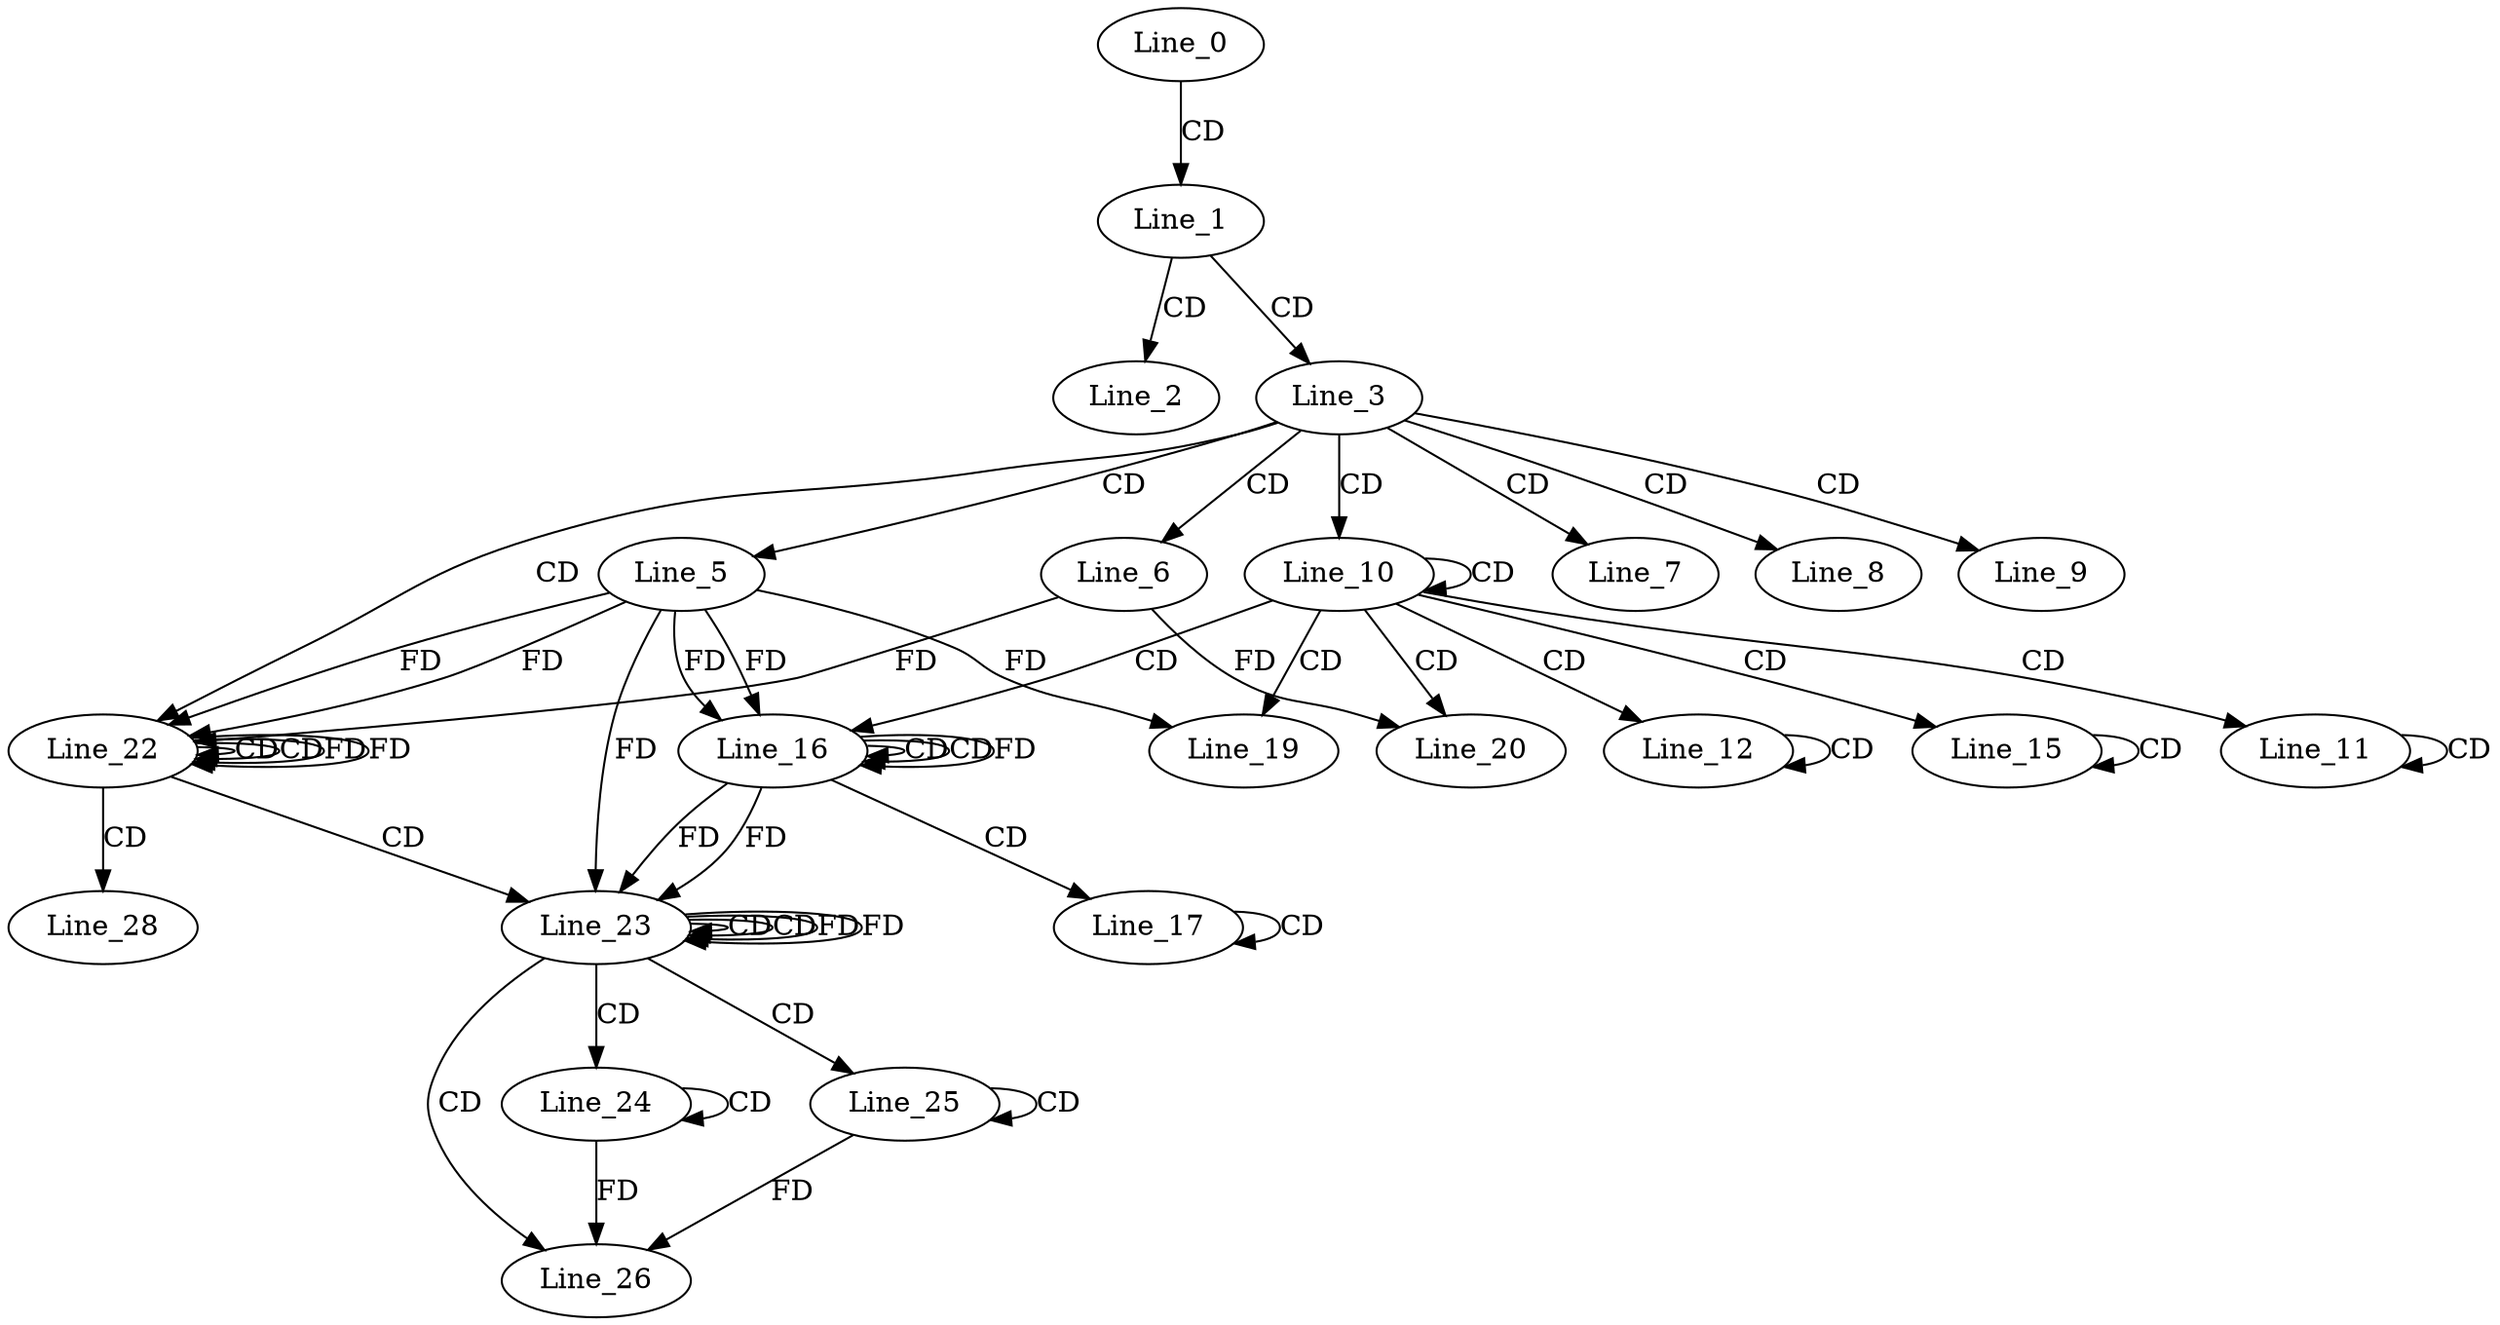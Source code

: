 digraph G {
  Line_0;
  Line_1;
  Line_2;
  Line_3;
  Line_5;
  Line_6;
  Line_7;
  Line_8;
  Line_9;
  Line_10;
  Line_11;
  Line_11;
  Line_12;
  Line_12;
  Line_15;
  Line_15;
  Line_16;
  Line_16;
  Line_16;
  Line_17;
  Line_17;
  Line_19;
  Line_20;
  Line_22;
  Line_22;
  Line_22;
  Line_23;
  Line_23;
  Line_23;
  Line_24;
  Line_24;
  Line_25;
  Line_25;
  Line_26;
  Line_28;
  Line_0 -> Line_1 [ label="CD" ];
  Line_1 -> Line_2 [ label="CD" ];
  Line_1 -> Line_3 [ label="CD" ];
  Line_3 -> Line_5 [ label="CD" ];
  Line_3 -> Line_6 [ label="CD" ];
  Line_3 -> Line_7 [ label="CD" ];
  Line_3 -> Line_8 [ label="CD" ];
  Line_3 -> Line_9 [ label="CD" ];
  Line_3 -> Line_10 [ label="CD" ];
  Line_10 -> Line_10 [ label="CD" ];
  Line_10 -> Line_11 [ label="CD" ];
  Line_11 -> Line_11 [ label="CD" ];
  Line_10 -> Line_12 [ label="CD" ];
  Line_12 -> Line_12 [ label="CD" ];
  Line_10 -> Line_15 [ label="CD" ];
  Line_15 -> Line_15 [ label="CD" ];
  Line_10 -> Line_16 [ label="CD" ];
  Line_16 -> Line_16 [ label="CD" ];
  Line_5 -> Line_16 [ label="FD" ];
  Line_16 -> Line_16 [ label="CD" ];
  Line_16 -> Line_16 [ label="FD" ];
  Line_5 -> Line_16 [ label="FD" ];
  Line_16 -> Line_17 [ label="CD" ];
  Line_17 -> Line_17 [ label="CD" ];
  Line_10 -> Line_19 [ label="CD" ];
  Line_5 -> Line_19 [ label="FD" ];
  Line_10 -> Line_20 [ label="CD" ];
  Line_6 -> Line_20 [ label="FD" ];
  Line_3 -> Line_22 [ label="CD" ];
  Line_22 -> Line_22 [ label="CD" ];
  Line_5 -> Line_22 [ label="FD" ];
  Line_6 -> Line_22 [ label="FD" ];
  Line_22 -> Line_22 [ label="CD" ];
  Line_22 -> Line_22 [ label="FD" ];
  Line_5 -> Line_22 [ label="FD" ];
  Line_22 -> Line_23 [ label="CD" ];
  Line_23 -> Line_23 [ label="CD" ];
  Line_16 -> Line_23 [ label="FD" ];
  Line_23 -> Line_23 [ label="CD" ];
  Line_23 -> Line_23 [ label="FD" ];
  Line_16 -> Line_23 [ label="FD" ];
  Line_5 -> Line_23 [ label="FD" ];
  Line_23 -> Line_24 [ label="CD" ];
  Line_24 -> Line_24 [ label="CD" ];
  Line_23 -> Line_25 [ label="CD" ];
  Line_25 -> Line_25 [ label="CD" ];
  Line_23 -> Line_26 [ label="CD" ];
  Line_25 -> Line_26 [ label="FD" ];
  Line_24 -> Line_26 [ label="FD" ];
  Line_22 -> Line_28 [ label="CD" ];
  Line_22 -> Line_22 [ label="FD" ];
  Line_23 -> Line_23 [ label="FD" ];
}
